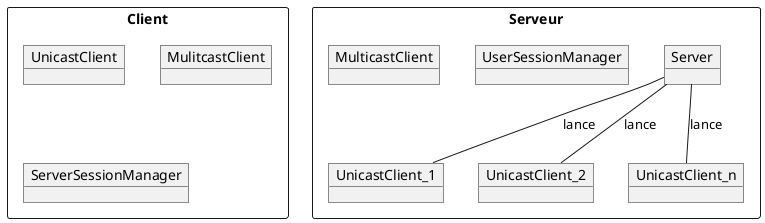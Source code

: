 @startuml

package Serveur <<Rectangle>> {
    Object Server

    Object UnicastClient_1
    Object UnicastClient_2
    Object UnicastClient_n

    Object UserSessionManager

    Object MulticastClient


}
package Client <<Rectangle>> {
    Object UnicastClient
    Object MulitcastClient
    Object ServerSessionManager
}


Server -- UnicastClient_1 :lance
Server -- UnicastClient_2 :lance
Server -- UnicastClient_n :lance

@enduml
